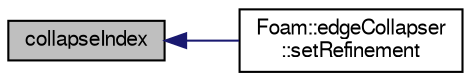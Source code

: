 digraph "collapseIndex"
{
  bgcolor="transparent";
  edge [fontname="FreeSans",fontsize="10",labelfontname="FreeSans",labelfontsize="10"];
  node [fontname="FreeSans",fontsize="10",shape=record];
  rankdir="LR";
  Node1 [label="collapseIndex",height=0.2,width=0.4,color="black", fillcolor="grey75", style="filled" fontcolor="black"];
  Node1 -> Node2 [dir="back",color="midnightblue",fontsize="10",style="solid",fontname="FreeSans"];
  Node2 [label="Foam::edgeCollapser\l::setRefinement",height=0.2,width=0.4,color="black",URL="$a00591.html#a9b80e891413d76aa1324fdd6c9e58c64",tooltip="Play commands into polyTopoChange to create mesh. "];
}
